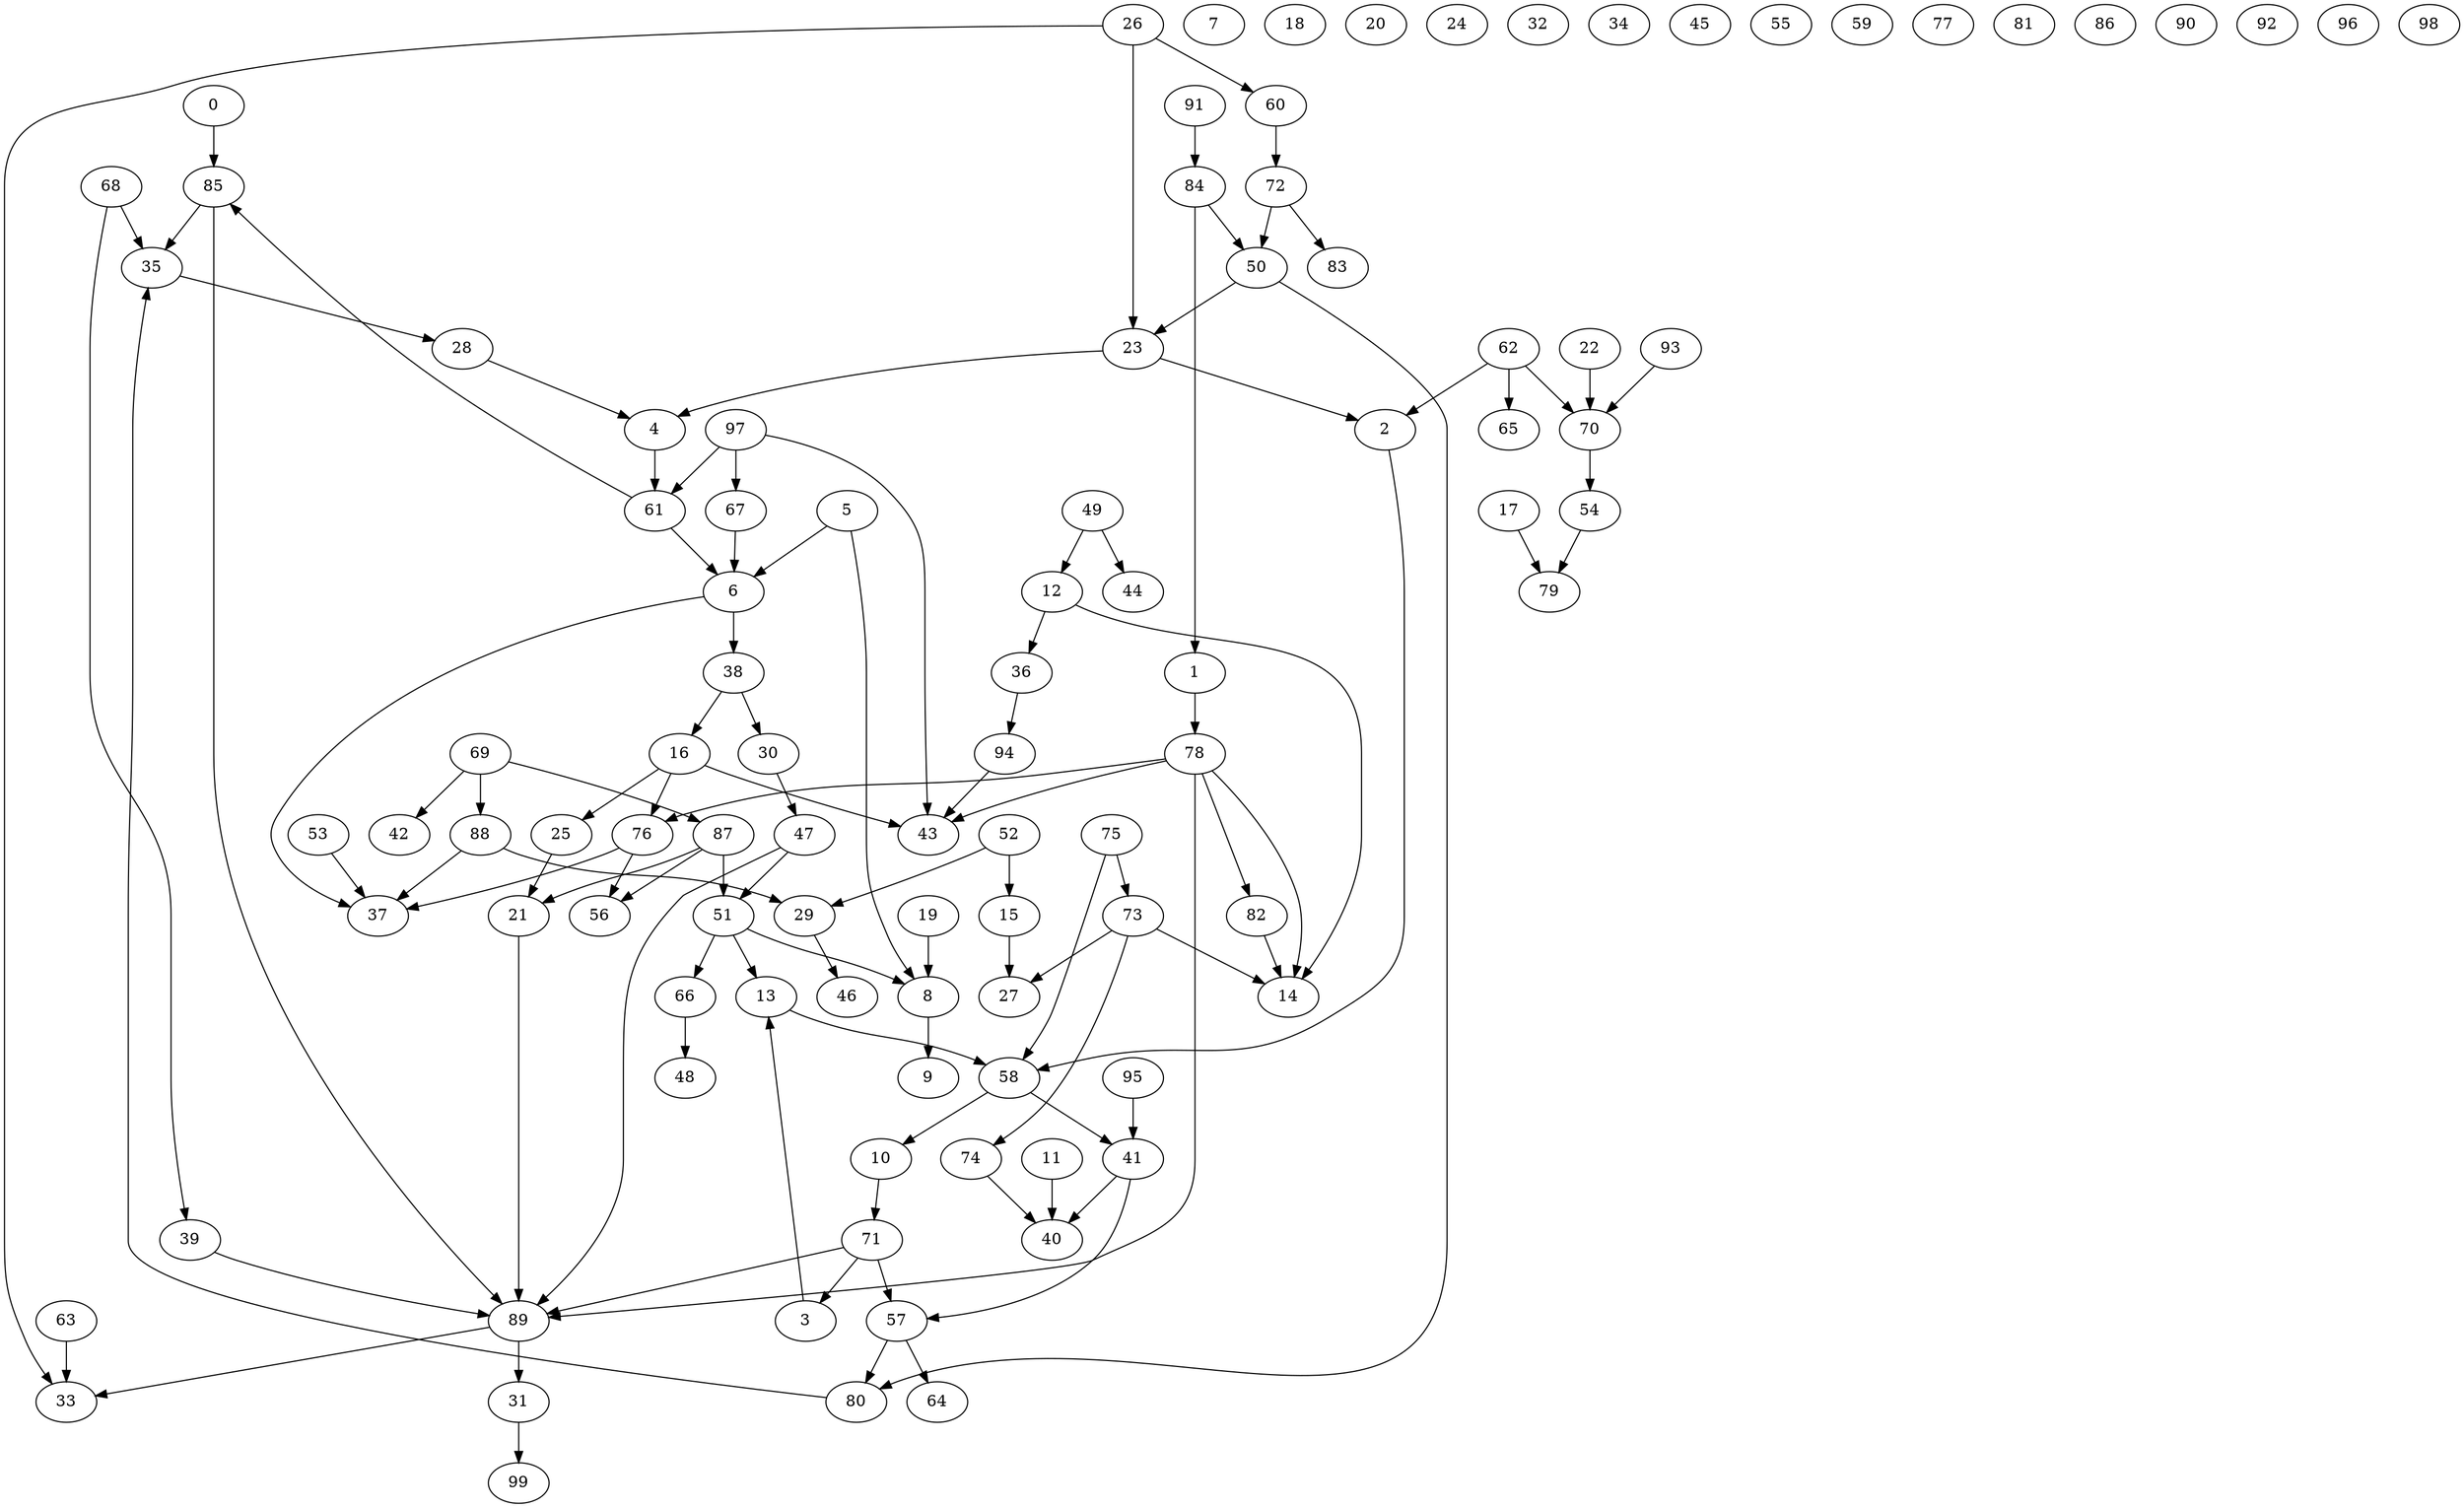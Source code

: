 digraph Erdos_100 {
0;1;2;3;4;5;6;7;8;9;10;11;12;13;14;15;16;17;18;19;20;21;22;23;24;25;26;27;28;29;30;31;32;33;34;35;36;37;38;39;40;41;42;43;44;45;46;47;48;49;50;51;52;53;54;55;56;57;58;59;60;61;62;63;64;65;66;67;68;69;70;71;72;73;74;75;76;77;78;79;80;81;82;83;84;85;86;87;88;89;90;91;92;93;94;95;96;97;98;99;22 -> 70;
1 -> 78;
75 -> 58;
38 -> 30;
84 -> 1;
17 -> 79;
61 -> 6;
75 -> 73;
11 -> 40;
10 -> 71;
49 -> 12;
41 -> 40;
47 -> 89;
89 -> 31;
84 -> 50;
31 -> 99;
0 -> 85;
60 -> 72;
19 -> 8;
4 -> 61;
3 -> 13;
57 -> 64;
51 -> 13;
51 -> 8;
69 -> 88;
93 -> 70;
54 -> 79;
50 -> 23;
21 -> 89;
58 -> 10;
67 -> 6;
62 -> 2;
26 -> 60;
12 -> 14;
87 -> 56;
36 -> 94;
16 -> 76;
88 -> 37;
78 -> 76;
78 -> 14;
47 -> 51;
73 -> 27;
69 -> 87;
49 -> 44;
6 -> 37;
5 -> 6;
57 -> 80;
72 -> 50;
97 -> 43;
26 -> 23;
89 -> 33;
68 -> 39;
87 -> 51;
71 -> 3;
6 -> 38;
73 -> 14;
88 -> 29;
63 -> 33;
5 -> 8;
87 -> 21;
94 -> 43;
73 -> 74;
51 -> 66;
30 -> 47;
61 -> 85;
12 -> 36;
25 -> 21;
82 -> 14;
97 -> 67;
2 -> 58;
85 -> 35;
16 -> 43;
72 -> 83;
68 -> 35;
23 -> 4;
50 -> 80;
70 -> 54;
38 -> 16;
26 -> 33;
52 -> 15;
78 -> 43;
58 -> 41;
52 -> 29;
71 -> 89;
78 -> 82;
97 -> 61;
78 -> 89;
76 -> 56;
29 -> 46;
62 -> 70;
16 -> 25;
76 -> 37;
23 -> 2;
39 -> 89;
15 -> 27;
80 -> 35;
69 -> 42;
71 -> 57;
74 -> 40;
62 -> 65;
66 -> 48;
8 -> 9;
41 -> 57;
28 -> 4;
35 -> 28;
91 -> 84;
85 -> 89;
53 -> 37;
95 -> 41;
13 -> 58;
}
